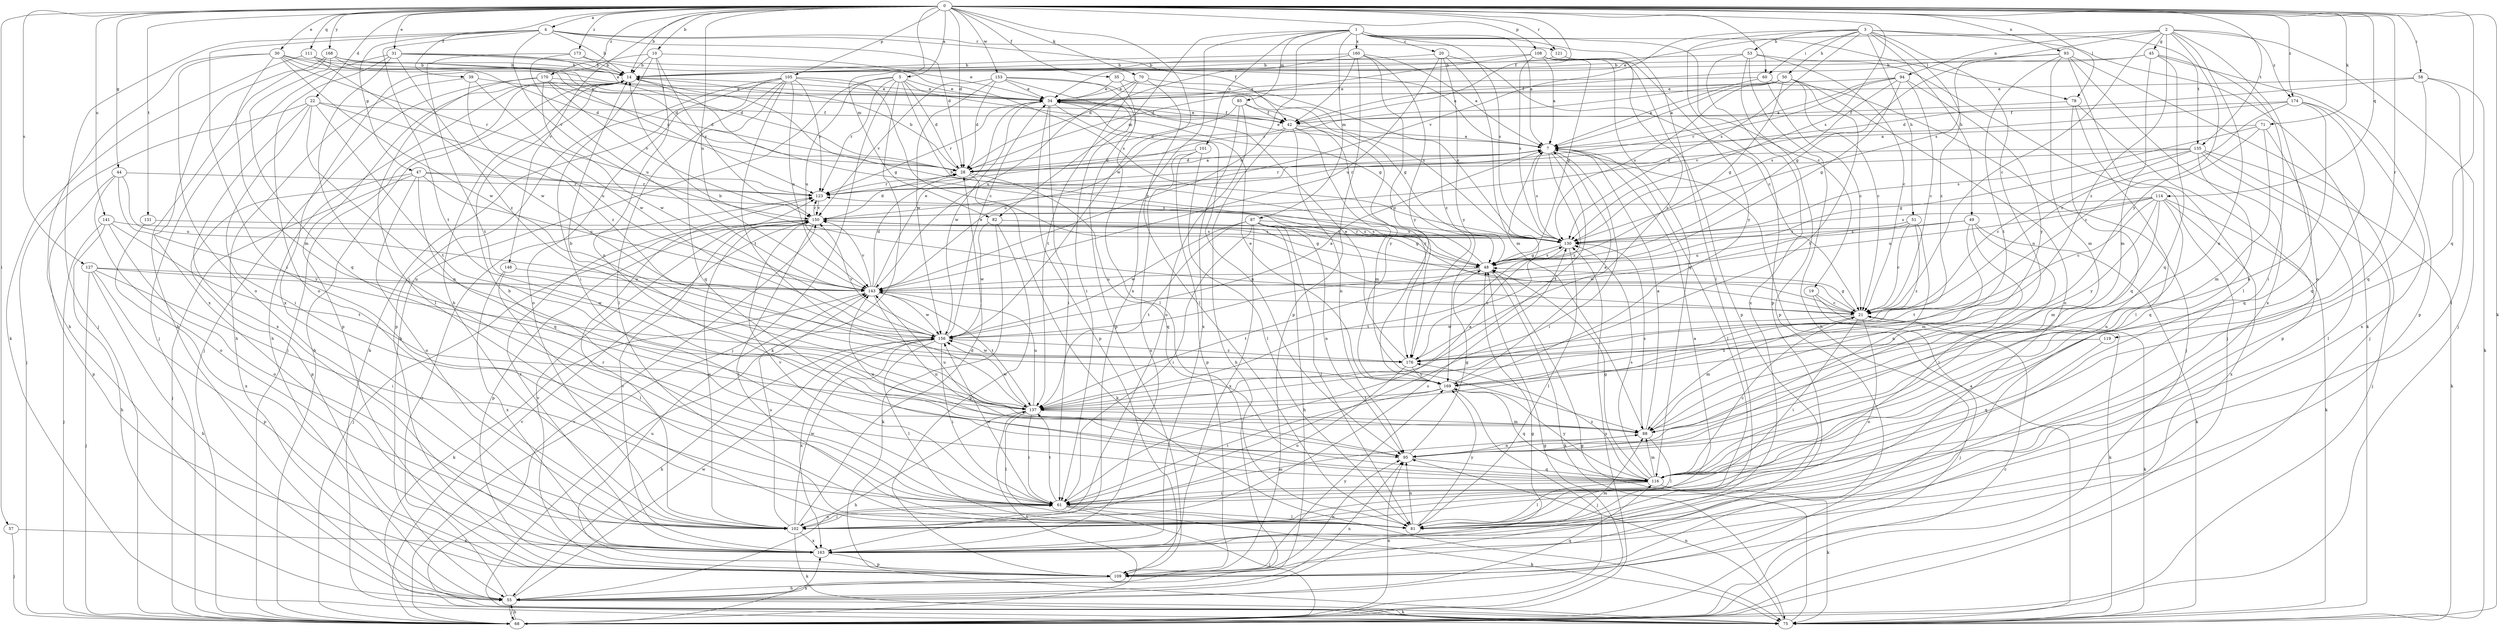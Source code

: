 strict digraph  {
0;
1;
2;
3;
4;
5;
7;
10;
14;
19;
20;
21;
22;
28;
30;
31;
34;
35;
39;
42;
44;
45;
47;
48;
49;
50;
51;
53;
55;
57;
58;
60;
61;
68;
70;
71;
75;
78;
81;
82;
85;
87;
88;
93;
94;
95;
101;
102;
105;
108;
109;
111;
114;
116;
119;
121;
123;
127;
130;
131;
135;
137;
141;
143;
148;
150;
153;
156;
160;
163;
168;
169;
170;
173;
174;
176;
0 -> 4  [label=a];
0 -> 5  [label=a];
0 -> 10  [label=b];
0 -> 14  [label=b];
0 -> 22  [label=d];
0 -> 28  [label=d];
0 -> 30  [label=e];
0 -> 31  [label=e];
0 -> 35  [label=f];
0 -> 39  [label=f];
0 -> 42  [label=f];
0 -> 44  [label=g];
0 -> 57  [label=i];
0 -> 58  [label=i];
0 -> 60  [label=i];
0 -> 70  [label=k];
0 -> 71  [label=k];
0 -> 75  [label=k];
0 -> 78  [label=l];
0 -> 82  [label=m];
0 -> 93  [label=n];
0 -> 105  [label=p];
0 -> 108  [label=p];
0 -> 111  [label=q];
0 -> 114  [label=q];
0 -> 116  [label=q];
0 -> 119  [label=r];
0 -> 121  [label=r];
0 -> 127  [label=s];
0 -> 130  [label=s];
0 -> 131  [label=t];
0 -> 135  [label=t];
0 -> 141  [label=u];
0 -> 143  [label=u];
0 -> 148  [label=v];
0 -> 153  [label=w];
0 -> 156  [label=w];
0 -> 168  [label=y];
0 -> 170  [label=z];
0 -> 173  [label=z];
0 -> 174  [label=z];
1 -> 7  [label=a];
1 -> 19  [label=c];
1 -> 20  [label=c];
1 -> 78  [label=l];
1 -> 81  [label=l];
1 -> 82  [label=m];
1 -> 85  [label=m];
1 -> 87  [label=m];
1 -> 101  [label=o];
1 -> 130  [label=s];
1 -> 143  [label=u];
1 -> 160  [label=x];
1 -> 163  [label=x];
2 -> 21  [label=c];
2 -> 34  [label=e];
2 -> 45  [label=g];
2 -> 68  [label=j];
2 -> 94  [label=n];
2 -> 95  [label=n];
2 -> 102  [label=o];
2 -> 130  [label=s];
2 -> 169  [label=y];
2 -> 174  [label=z];
2 -> 176  [label=z];
3 -> 49  [label=h];
3 -> 50  [label=h];
3 -> 51  [label=h];
3 -> 53  [label=h];
3 -> 60  [label=i];
3 -> 75  [label=k];
3 -> 95  [label=n];
3 -> 109  [label=p];
3 -> 130  [label=s];
3 -> 135  [label=t];
3 -> 150  [label=v];
3 -> 176  [label=z];
4 -> 14  [label=b];
4 -> 28  [label=d];
4 -> 42  [label=f];
4 -> 47  [label=g];
4 -> 61  [label=i];
4 -> 68  [label=j];
4 -> 121  [label=r];
4 -> 137  [label=t];
4 -> 150  [label=v];
5 -> 21  [label=c];
5 -> 28  [label=d];
5 -> 34  [label=e];
5 -> 48  [label=g];
5 -> 55  [label=h];
5 -> 68  [label=j];
5 -> 75  [label=k];
5 -> 123  [label=r];
5 -> 143  [label=u];
7 -> 28  [label=d];
7 -> 34  [label=e];
7 -> 61  [label=i];
7 -> 81  [label=l];
7 -> 123  [label=r];
7 -> 130  [label=s];
7 -> 137  [label=t];
7 -> 176  [label=z];
10 -> 14  [label=b];
10 -> 61  [label=i];
10 -> 95  [label=n];
10 -> 130  [label=s];
10 -> 150  [label=v];
10 -> 163  [label=x];
14 -> 34  [label=e];
14 -> 48  [label=g];
14 -> 55  [label=h];
14 -> 68  [label=j];
14 -> 109  [label=p];
19 -> 21  [label=c];
19 -> 68  [label=j];
19 -> 75  [label=k];
20 -> 14  [label=b];
20 -> 21  [label=c];
20 -> 88  [label=m];
20 -> 143  [label=u];
20 -> 169  [label=y];
20 -> 176  [label=z];
21 -> 14  [label=b];
21 -> 48  [label=g];
21 -> 61  [label=i];
21 -> 75  [label=k];
21 -> 88  [label=m];
21 -> 102  [label=o];
21 -> 156  [label=w];
22 -> 42  [label=f];
22 -> 61  [label=i];
22 -> 68  [label=j];
22 -> 95  [label=n];
22 -> 137  [label=t];
22 -> 143  [label=u];
22 -> 163  [label=x];
28 -> 7  [label=a];
28 -> 14  [label=b];
28 -> 75  [label=k];
28 -> 116  [label=q];
28 -> 123  [label=r];
30 -> 14  [label=b];
30 -> 28  [label=d];
30 -> 34  [label=e];
30 -> 55  [label=h];
30 -> 88  [label=m];
30 -> 102  [label=o];
30 -> 123  [label=r];
30 -> 156  [label=w];
31 -> 14  [label=b];
31 -> 28  [label=d];
31 -> 34  [label=e];
31 -> 61  [label=i];
31 -> 68  [label=j];
31 -> 102  [label=o];
31 -> 176  [label=z];
34 -> 42  [label=f];
34 -> 61  [label=i];
34 -> 95  [label=n];
34 -> 109  [label=p];
34 -> 123  [label=r];
34 -> 156  [label=w];
35 -> 34  [label=e];
35 -> 109  [label=p];
35 -> 130  [label=s];
39 -> 34  [label=e];
39 -> 55  [label=h];
39 -> 156  [label=w];
39 -> 176  [label=z];
42 -> 7  [label=a];
42 -> 34  [label=e];
42 -> 55  [label=h];
42 -> 88  [label=m];
42 -> 95  [label=n];
42 -> 143  [label=u];
42 -> 176  [label=z];
44 -> 102  [label=o];
44 -> 109  [label=p];
44 -> 123  [label=r];
44 -> 143  [label=u];
44 -> 169  [label=y];
45 -> 14  [label=b];
45 -> 42  [label=f];
45 -> 61  [label=i];
45 -> 88  [label=m];
45 -> 109  [label=p];
45 -> 116  [label=q];
47 -> 68  [label=j];
47 -> 102  [label=o];
47 -> 109  [label=p];
47 -> 116  [label=q];
47 -> 123  [label=r];
47 -> 130  [label=s];
47 -> 143  [label=u];
48 -> 14  [label=b];
48 -> 75  [label=k];
48 -> 123  [label=r];
48 -> 130  [label=s];
48 -> 137  [label=t];
48 -> 143  [label=u];
49 -> 61  [label=i];
49 -> 75  [label=k];
49 -> 88  [label=m];
49 -> 130  [label=s];
49 -> 137  [label=t];
49 -> 156  [label=w];
50 -> 7  [label=a];
50 -> 21  [label=c];
50 -> 34  [label=e];
50 -> 48  [label=g];
50 -> 102  [label=o];
50 -> 123  [label=r];
50 -> 130  [label=s];
50 -> 137  [label=t];
51 -> 21  [label=c];
51 -> 95  [label=n];
51 -> 130  [label=s];
51 -> 143  [label=u];
51 -> 176  [label=z];
53 -> 14  [label=b];
53 -> 21  [label=c];
53 -> 55  [label=h];
53 -> 68  [label=j];
53 -> 109  [label=p];
53 -> 163  [label=x];
55 -> 48  [label=g];
55 -> 68  [label=j];
55 -> 75  [label=k];
55 -> 95  [label=n];
55 -> 116  [label=q];
55 -> 123  [label=r];
55 -> 156  [label=w];
57 -> 68  [label=j];
57 -> 163  [label=x];
58 -> 28  [label=d];
58 -> 34  [label=e];
58 -> 75  [label=k];
58 -> 81  [label=l];
58 -> 116  [label=q];
60 -> 7  [label=a];
60 -> 21  [label=c];
60 -> 34  [label=e];
60 -> 68  [label=j];
61 -> 7  [label=a];
61 -> 14  [label=b];
61 -> 68  [label=j];
61 -> 75  [label=k];
61 -> 81  [label=l];
61 -> 88  [label=m];
61 -> 102  [label=o];
61 -> 137  [label=t];
61 -> 150  [label=v];
61 -> 156  [label=w];
68 -> 14  [label=b];
68 -> 21  [label=c];
68 -> 48  [label=g];
68 -> 55  [label=h];
68 -> 95  [label=n];
68 -> 130  [label=s];
68 -> 137  [label=t];
68 -> 150  [label=v];
68 -> 163  [label=x];
70 -> 34  [label=e];
70 -> 81  [label=l];
70 -> 130  [label=s];
70 -> 137  [label=t];
70 -> 143  [label=u];
71 -> 7  [label=a];
71 -> 21  [label=c];
71 -> 88  [label=m];
71 -> 116  [label=q];
71 -> 130  [label=s];
75 -> 7  [label=a];
75 -> 48  [label=g];
75 -> 95  [label=n];
75 -> 150  [label=v];
78 -> 42  [label=f];
78 -> 81  [label=l];
78 -> 109  [label=p];
78 -> 116  [label=q];
81 -> 7  [label=a];
81 -> 95  [label=n];
81 -> 169  [label=y];
82 -> 75  [label=k];
82 -> 109  [label=p];
82 -> 130  [label=s];
82 -> 156  [label=w];
85 -> 28  [label=d];
85 -> 42  [label=f];
85 -> 102  [label=o];
85 -> 163  [label=x];
85 -> 169  [label=y];
87 -> 21  [label=c];
87 -> 48  [label=g];
87 -> 55  [label=h];
87 -> 61  [label=i];
87 -> 81  [label=l];
87 -> 95  [label=n];
87 -> 130  [label=s];
87 -> 137  [label=t];
87 -> 156  [label=w];
87 -> 163  [label=x];
88 -> 7  [label=a];
88 -> 81  [label=l];
88 -> 95  [label=n];
88 -> 130  [label=s];
88 -> 143  [label=u];
93 -> 14  [label=b];
93 -> 48  [label=g];
93 -> 68  [label=j];
93 -> 81  [label=l];
93 -> 88  [label=m];
93 -> 137  [label=t];
93 -> 163  [label=x];
94 -> 7  [label=a];
94 -> 21  [label=c];
94 -> 34  [label=e];
94 -> 48  [label=g];
94 -> 123  [label=r];
94 -> 130  [label=s];
94 -> 169  [label=y];
95 -> 48  [label=g];
95 -> 116  [label=q];
95 -> 143  [label=u];
101 -> 28  [label=d];
101 -> 81  [label=l];
101 -> 109  [label=p];
101 -> 163  [label=x];
102 -> 14  [label=b];
102 -> 28  [label=d];
102 -> 61  [label=i];
102 -> 75  [label=k];
102 -> 123  [label=r];
102 -> 130  [label=s];
102 -> 143  [label=u];
102 -> 156  [label=w];
102 -> 163  [label=x];
105 -> 21  [label=c];
105 -> 34  [label=e];
105 -> 75  [label=k];
105 -> 81  [label=l];
105 -> 102  [label=o];
105 -> 109  [label=p];
105 -> 116  [label=q];
105 -> 123  [label=r];
105 -> 137  [label=t];
105 -> 143  [label=u];
108 -> 7  [label=a];
108 -> 14  [label=b];
108 -> 28  [label=d];
108 -> 48  [label=g];
108 -> 109  [label=p];
108 -> 116  [label=q];
108 -> 130  [label=s];
109 -> 55  [label=h];
109 -> 95  [label=n];
109 -> 143  [label=u];
109 -> 150  [label=v];
109 -> 169  [label=y];
111 -> 14  [label=b];
111 -> 75  [label=k];
111 -> 123  [label=r];
111 -> 156  [label=w];
114 -> 21  [label=c];
114 -> 75  [label=k];
114 -> 88  [label=m];
114 -> 95  [label=n];
114 -> 130  [label=s];
114 -> 143  [label=u];
114 -> 150  [label=v];
114 -> 163  [label=x];
114 -> 169  [label=y];
116 -> 21  [label=c];
116 -> 48  [label=g];
116 -> 61  [label=i];
116 -> 75  [label=k];
116 -> 81  [label=l];
116 -> 88  [label=m];
116 -> 130  [label=s];
116 -> 169  [label=y];
116 -> 176  [label=z];
119 -> 116  [label=q];
119 -> 176  [label=z];
121 -> 14  [label=b];
121 -> 169  [label=y];
121 -> 176  [label=z];
123 -> 150  [label=v];
127 -> 55  [label=h];
127 -> 61  [label=i];
127 -> 68  [label=j];
127 -> 109  [label=p];
127 -> 143  [label=u];
127 -> 156  [label=w];
130 -> 48  [label=g];
130 -> 81  [label=l];
130 -> 137  [label=t];
130 -> 150  [label=v];
131 -> 130  [label=s];
131 -> 163  [label=x];
135 -> 21  [label=c];
135 -> 28  [label=d];
135 -> 48  [label=g];
135 -> 68  [label=j];
135 -> 75  [label=k];
135 -> 81  [label=l];
135 -> 116  [label=q];
135 -> 123  [label=r];
137 -> 14  [label=b];
137 -> 55  [label=h];
137 -> 61  [label=i];
137 -> 81  [label=l];
137 -> 88  [label=m];
137 -> 143  [label=u];
137 -> 156  [label=w];
141 -> 55  [label=h];
141 -> 68  [label=j];
141 -> 102  [label=o];
141 -> 130  [label=s];
141 -> 137  [label=t];
143 -> 21  [label=c];
143 -> 28  [label=d];
143 -> 34  [label=e];
143 -> 75  [label=k];
143 -> 95  [label=n];
143 -> 137  [label=t];
143 -> 150  [label=v];
143 -> 156  [label=w];
148 -> 81  [label=l];
148 -> 143  [label=u];
148 -> 163  [label=x];
150 -> 28  [label=d];
150 -> 48  [label=g];
150 -> 68  [label=j];
150 -> 81  [label=l];
150 -> 102  [label=o];
150 -> 109  [label=p];
150 -> 123  [label=r];
150 -> 130  [label=s];
153 -> 28  [label=d];
153 -> 34  [label=e];
153 -> 48  [label=g];
153 -> 61  [label=i];
153 -> 81  [label=l];
153 -> 150  [label=v];
153 -> 156  [label=w];
156 -> 7  [label=a];
156 -> 34  [label=e];
156 -> 55  [label=h];
156 -> 61  [label=i];
156 -> 81  [label=l];
156 -> 150  [label=v];
156 -> 163  [label=x];
156 -> 176  [label=z];
160 -> 7  [label=a];
160 -> 14  [label=b];
160 -> 28  [label=d];
160 -> 42  [label=f];
160 -> 109  [label=p];
160 -> 169  [label=y];
160 -> 176  [label=z];
163 -> 88  [label=m];
163 -> 109  [label=p];
163 -> 123  [label=r];
163 -> 150  [label=v];
168 -> 14  [label=b];
168 -> 28  [label=d];
168 -> 42  [label=f];
168 -> 55  [label=h];
168 -> 116  [label=q];
168 -> 163  [label=x];
169 -> 7  [label=a];
169 -> 34  [label=e];
169 -> 61  [label=i];
169 -> 68  [label=j];
169 -> 116  [label=q];
169 -> 137  [label=t];
170 -> 28  [label=d];
170 -> 34  [label=e];
170 -> 68  [label=j];
170 -> 81  [label=l];
170 -> 150  [label=v];
170 -> 156  [label=w];
173 -> 7  [label=a];
173 -> 14  [label=b];
173 -> 137  [label=t];
173 -> 143  [label=u];
174 -> 21  [label=c];
174 -> 42  [label=f];
174 -> 95  [label=n];
174 -> 116  [label=q];
174 -> 150  [label=v];
174 -> 163  [label=x];
176 -> 34  [label=e];
176 -> 102  [label=o];
176 -> 156  [label=w];
176 -> 169  [label=y];
}
